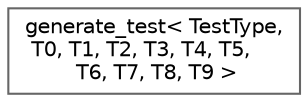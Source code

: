digraph "类继承关系图"
{
 // LATEX_PDF_SIZE
  bgcolor="transparent";
  edge [fontname=Helvetica,fontsize=10,labelfontname=Helvetica,labelfontsize=10];
  node [fontname=Helvetica,fontsize=10,shape=box,height=0.2,width=0.4];
  rankdir="LR";
  Node0 [id="Node000000",label="generate_test\< TestType,\l T0, T1, T2, T3, T4, T5,\l T6, T7, T8, T9 \>",height=0.2,width=0.4,color="grey40", fillcolor="white", style="filled",URL="$classgenerate__test.html",tooltip=" "];
}
